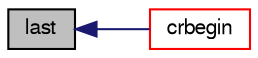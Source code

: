 digraph "last"
{
  bgcolor="transparent";
  edge [fontname="FreeSans",fontsize="10",labelfontname="FreeSans",labelfontsize="10"];
  node [fontname="FreeSans",fontsize="10",shape=record];
  rankdir="LR";
  Node2199 [label="last",height=0.2,width=0.4,color="black", fillcolor="grey75", style="filled", fontcolor="black"];
  Node2199 -> Node2200 [dir="back",color="midnightblue",fontsize="10",style="solid",fontname="FreeSans"];
  Node2200 [label="crbegin",height=0.2,width=0.4,color="red",URL="$a25806.html#a8eac89a6d4f2f06e0a02ca439e78bb97"];
}
